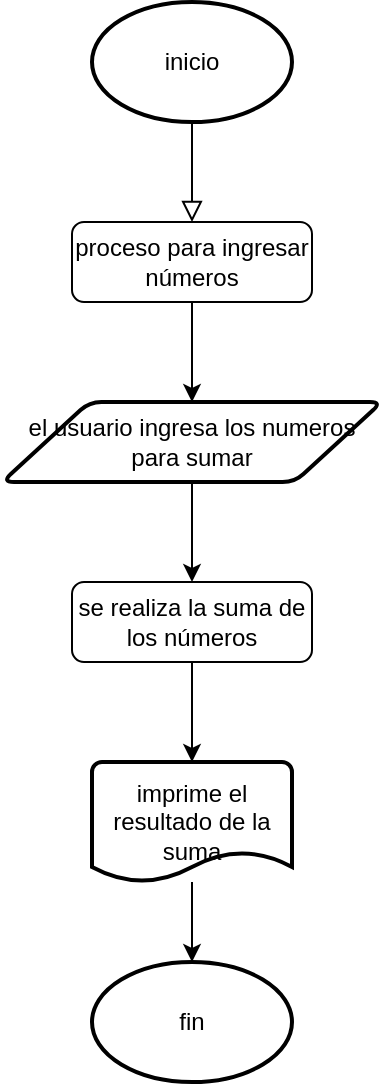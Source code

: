 <mxfile version="13.9.9" type="device"><diagram id="C5RBs43oDa-KdzZeNtuy" name="Page-1"><mxGraphModel dx="370" dy="400" grid="1" gridSize="10" guides="1" tooltips="1" connect="1" arrows="1" fold="1" page="1" pageScale="1" pageWidth="827" pageHeight="1169" math="0" shadow="0"><root><mxCell id="WIyWlLk6GJQsqaUBKTNV-0"/><mxCell id="WIyWlLk6GJQsqaUBKTNV-1" parent="WIyWlLk6GJQsqaUBKTNV-0"/><mxCell id="WIyWlLk6GJQsqaUBKTNV-2" value="" style="rounded=0;html=1;jettySize=auto;orthogonalLoop=1;fontSize=11;endArrow=block;endFill=0;endSize=8;strokeWidth=1;shadow=0;labelBackgroundColor=none;edgeStyle=orthogonalEdgeStyle;" parent="WIyWlLk6GJQsqaUBKTNV-1" edge="1"><mxGeometry relative="1" as="geometry"><mxPoint x="220" y="120" as="sourcePoint"/><mxPoint x="220" y="170" as="targetPoint"/></mxGeometry></mxCell><mxCell id="cMbn0h9wulRmCxWThN3s-2" value="" style="edgeStyle=orthogonalEdgeStyle;rounded=0;orthogonalLoop=1;jettySize=auto;html=1;" edge="1" parent="WIyWlLk6GJQsqaUBKTNV-1" source="WIyWlLk6GJQsqaUBKTNV-7" target="cMbn0h9wulRmCxWThN3s-1"><mxGeometry relative="1" as="geometry"/></mxCell><mxCell id="WIyWlLk6GJQsqaUBKTNV-7" value="proceso para ingresar números" style="rounded=1;whiteSpace=wrap;html=1;fontSize=12;glass=0;strokeWidth=1;shadow=0;" parent="WIyWlLk6GJQsqaUBKTNV-1" vertex="1"><mxGeometry x="160" y="170" width="120" height="40" as="geometry"/></mxCell><mxCell id="cMbn0h9wulRmCxWThN3s-4" value="" style="edgeStyle=orthogonalEdgeStyle;rounded=0;orthogonalLoop=1;jettySize=auto;html=1;" edge="1" parent="WIyWlLk6GJQsqaUBKTNV-1" source="cMbn0h9wulRmCxWThN3s-1" target="cMbn0h9wulRmCxWThN3s-3"><mxGeometry relative="1" as="geometry"/></mxCell><mxCell id="cMbn0h9wulRmCxWThN3s-1" value="el usuario ingresa los numeros para sumar" style="shape=parallelogram;html=1;strokeWidth=2;perimeter=parallelogramPerimeter;whiteSpace=wrap;rounded=1;arcSize=12;size=0.23;" vertex="1" parent="WIyWlLk6GJQsqaUBKTNV-1"><mxGeometry x="125" y="260" width="190" height="40" as="geometry"/></mxCell><mxCell id="cMbn0h9wulRmCxWThN3s-6" value="" style="edgeStyle=orthogonalEdgeStyle;rounded=0;orthogonalLoop=1;jettySize=auto;html=1;" edge="1" parent="WIyWlLk6GJQsqaUBKTNV-1" source="cMbn0h9wulRmCxWThN3s-3" target="cMbn0h9wulRmCxWThN3s-5"><mxGeometry relative="1" as="geometry"/></mxCell><mxCell id="cMbn0h9wulRmCxWThN3s-3" value="se realiza la suma de los números" style="rounded=1;whiteSpace=wrap;html=1;fontSize=12;glass=0;strokeWidth=1;shadow=0;" vertex="1" parent="WIyWlLk6GJQsqaUBKTNV-1"><mxGeometry x="160" y="350" width="120" height="40" as="geometry"/></mxCell><mxCell id="cMbn0h9wulRmCxWThN3s-8" value="" style="edgeStyle=orthogonalEdgeStyle;rounded=0;orthogonalLoop=1;jettySize=auto;html=1;" edge="1" parent="WIyWlLk6GJQsqaUBKTNV-1" source="cMbn0h9wulRmCxWThN3s-5" target="cMbn0h9wulRmCxWThN3s-7"><mxGeometry relative="1" as="geometry"/></mxCell><mxCell id="cMbn0h9wulRmCxWThN3s-5" value="imprime el resultado de la suma" style="strokeWidth=2;html=1;shape=mxgraph.flowchart.document2;whiteSpace=wrap;size=0.25;" vertex="1" parent="WIyWlLk6GJQsqaUBKTNV-1"><mxGeometry x="170" y="440" width="100" height="60" as="geometry"/></mxCell><mxCell id="cMbn0h9wulRmCxWThN3s-7" value="fin" style="strokeWidth=2;html=1;shape=mxgraph.flowchart.start_1;whiteSpace=wrap;" vertex="1" parent="WIyWlLk6GJQsqaUBKTNV-1"><mxGeometry x="170" y="540" width="100" height="60" as="geometry"/></mxCell><mxCell id="cMbn0h9wulRmCxWThN3s-9" value="inicio" style="strokeWidth=2;html=1;shape=mxgraph.flowchart.start_1;whiteSpace=wrap;" vertex="1" parent="WIyWlLk6GJQsqaUBKTNV-1"><mxGeometry x="170" y="60" width="100" height="60" as="geometry"/></mxCell></root></mxGraphModel></diagram></mxfile>